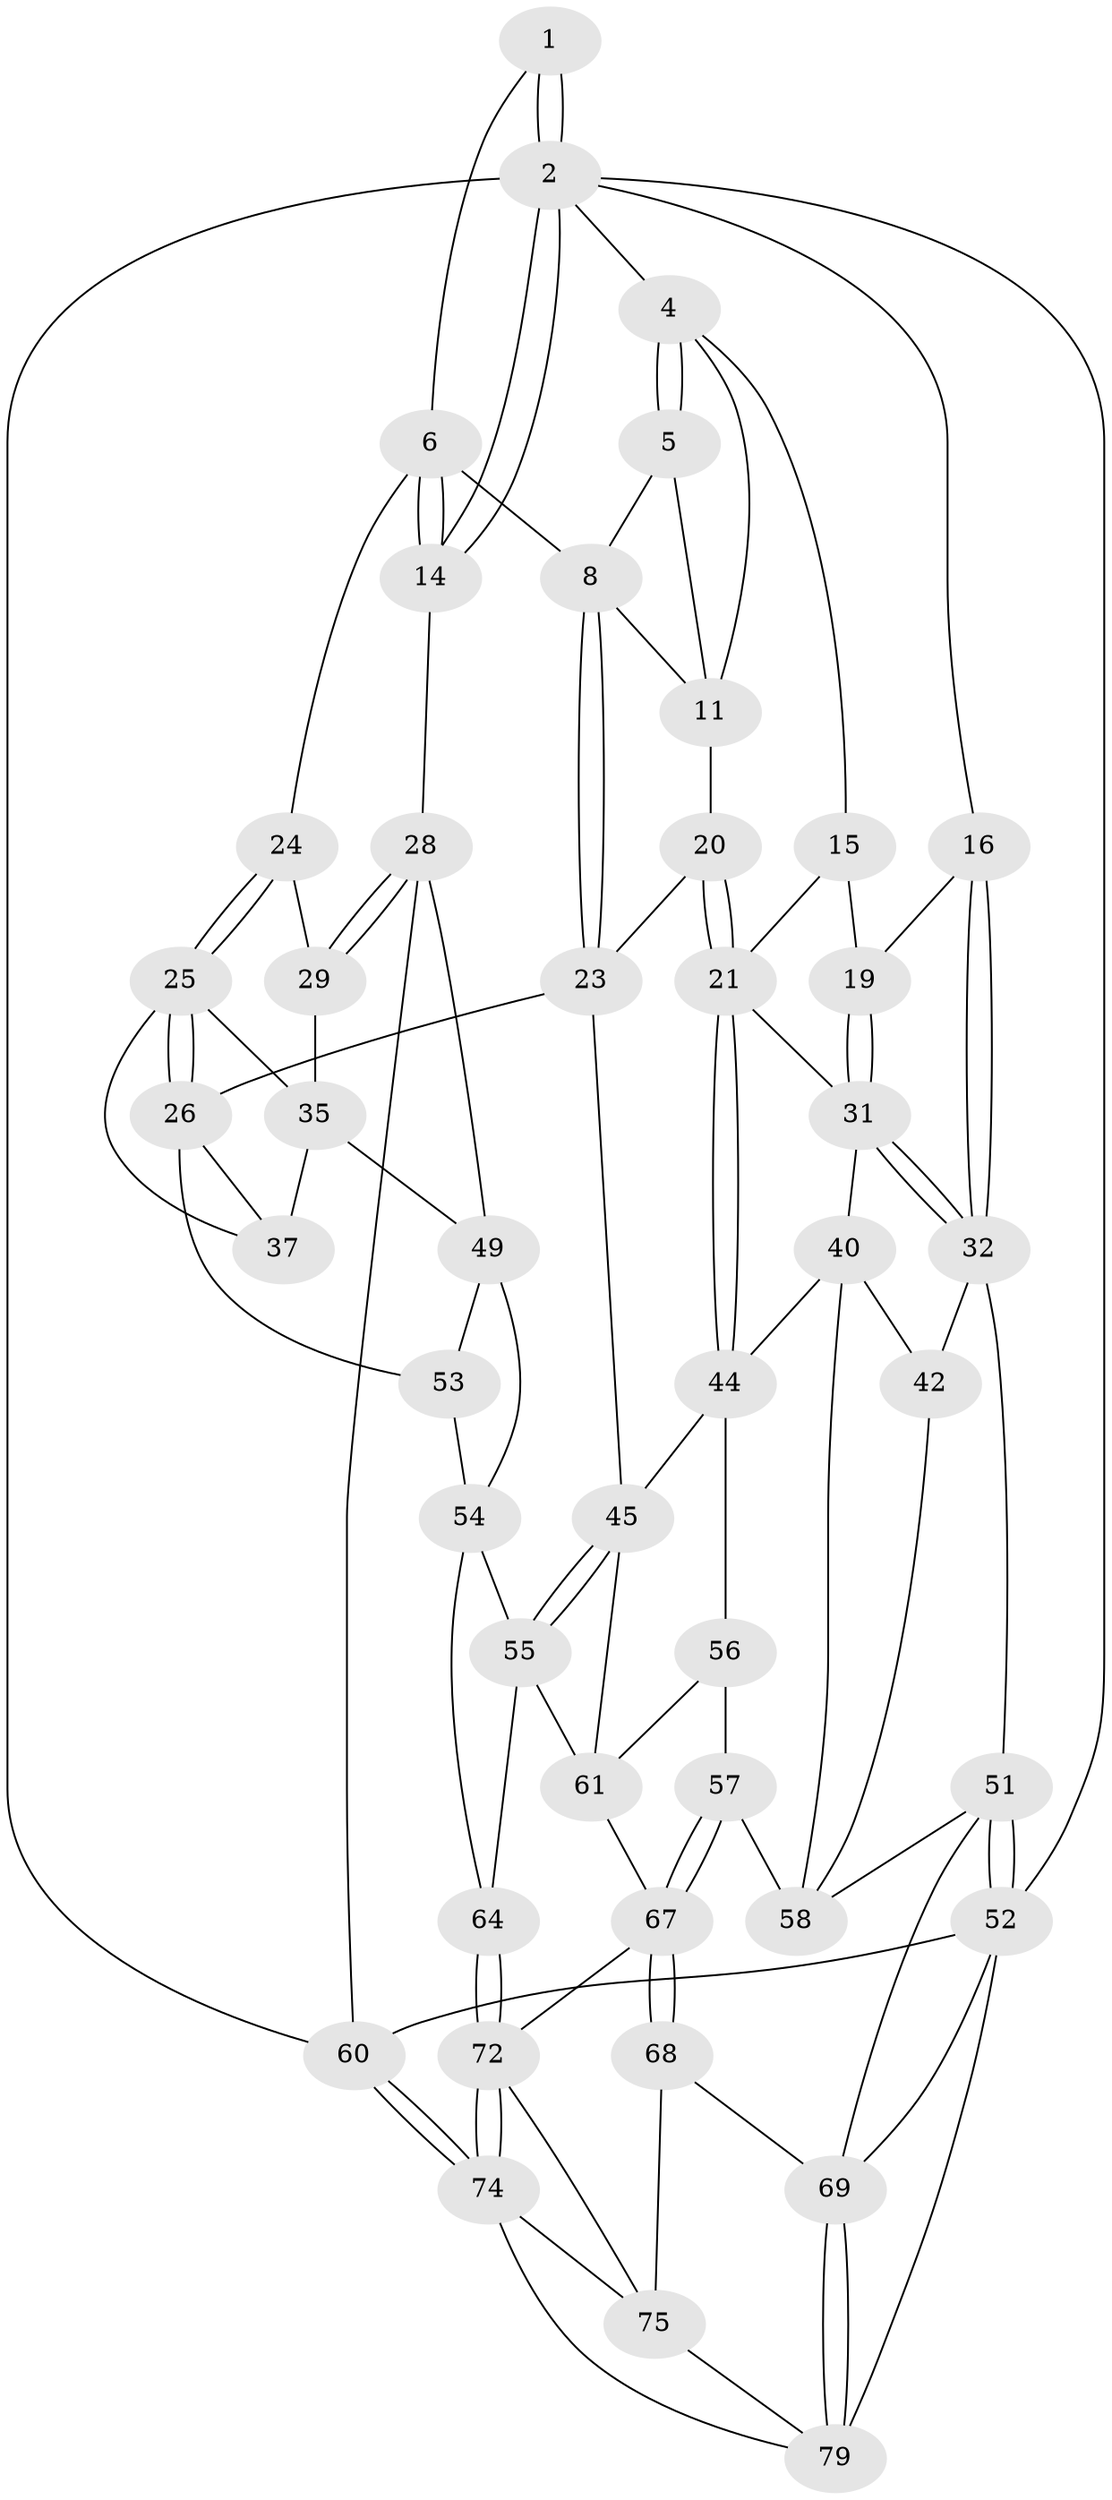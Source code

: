 // original degree distribution, {3: 0.05, 6: 0.25, 5: 0.475, 4: 0.225}
// Generated by graph-tools (version 1.1) at 2025/11/02/27/25 16:11:57]
// undirected, 46 vertices, 106 edges
graph export_dot {
graph [start="1"]
  node [color=gray90,style=filled];
  1 [pos="+0.8567918278472432+0"];
  2 [pos="+1+0",super="+3"];
  4 [pos="+0.2990330355335164+0",super="+12"];
  5 [pos="+0.540463100449433+0",super="+10"];
  6 [pos="+0.8089729525794811+0.1250114503097552",super="+7"];
  8 [pos="+0.7722777170945804+0.16797373248578903",super="+9"];
  11 [pos="+0.48781918264177143+0.19544668695362266",super="+13"];
  14 [pos="+1+0.03979452408800897"];
  15 [pos="+0.4136166067141386+0.18399724303075526",super="+18"];
  16 [pos="+0+0",super="+17"];
  19 [pos="+0.290802290911613+0.2677062036519776"];
  20 [pos="+0.5174545814068768+0.3028359399789887"];
  21 [pos="+0.43735638737162075+0.41612112692514885",super="+22"];
  23 [pos="+0.6536128822299291+0.37723779452010003",super="+27"];
  24 [pos="+0.9073465846573574+0.2791841483551109",super="+30"];
  25 [pos="+0.8503913432741875+0.36556805302096423",super="+36"];
  26 [pos="+0.7565970785573733+0.4467042145482926",super="+38"];
  28 [pos="+1+0.33178687722175854",super="+48"];
  29 [pos="+1+0.3269558315027062",super="+34"];
  31 [pos="+0.23197636050796555+0.3474947325320738",super="+33"];
  32 [pos="+0+0.3522920580471887",super="+43"];
  35 [pos="+0.9152153112716203+0.4644614431692789",super="+39"];
  37 [pos="+0.8679679571085084+0.45726132739732456"];
  40 [pos="+0.27314996164038124+0.5122805112353274",super="+41"];
  42 [pos="+0+0.4167138124128607"];
  44 [pos="+0.44221954637702415+0.4730532730290326",super="+47"];
  45 [pos="+0.6233852652571862+0.4966694123770496",super="+46"];
  49 [pos="+1+0.6408658071675475",super="+50"];
  51 [pos="+0+1",super="+66"];
  52 [pos="+0+1",super="+77"];
  53 [pos="+0.8137859771168626+0.5307540793314127"];
  54 [pos="+0.7813482943358631+0.5849096368363432",super="+59"];
  55 [pos="+0.7218998122535214+0.6163261847023589",super="+63"];
  56 [pos="+0.4173119638692786+0.6227861695934066"];
  57 [pos="+0.2930763814455891+0.6697453379671103"];
  58 [pos="+0.2486970258206889+0.6468606304552575",super="+65"];
  60 [pos="+1+1"];
  61 [pos="+0.5912116989019556+0.7240332722625665",super="+62"];
  64 [pos="+0.7814642342467851+0.7506950607351625"];
  67 [pos="+0.37972758258243783+0.8344966799668246",super="+71"];
  68 [pos="+0.3541223187572727+0.8767958600531123"];
  69 [pos="+0.31581540730056706+0.8833041106446251",super="+70"];
  72 [pos="+0.795822812449353+0.8926063231112042",super="+73"];
  74 [pos="+0.995300659090777+1",super="+78"];
  75 [pos="+0.5587576686684513+0.8776963815072201",super="+76"];
  79 [pos="+0+1",super="+80"];
  1 -- 2;
  1 -- 2;
  1 -- 6;
  2 -- 14;
  2 -- 14;
  2 -- 60;
  2 -- 16;
  2 -- 4;
  2 -- 52;
  4 -- 5;
  4 -- 5;
  4 -- 11;
  4 -- 15;
  5 -- 8;
  5 -- 11;
  6 -- 14;
  6 -- 14;
  6 -- 8;
  6 -- 24;
  8 -- 23;
  8 -- 23;
  8 -- 11;
  11 -- 20;
  14 -- 28;
  15 -- 19;
  15 -- 21;
  16 -- 32;
  16 -- 32;
  16 -- 19;
  19 -- 31;
  19 -- 31;
  20 -- 21;
  20 -- 21;
  20 -- 23;
  21 -- 44;
  21 -- 44;
  21 -- 31;
  23 -- 26;
  23 -- 45;
  24 -- 25;
  24 -- 25;
  24 -- 29 [weight=2];
  25 -- 26;
  25 -- 26;
  25 -- 35;
  25 -- 37;
  26 -- 53;
  26 -- 37;
  28 -- 29;
  28 -- 29;
  28 -- 49;
  28 -- 60;
  29 -- 35;
  31 -- 32;
  31 -- 32;
  31 -- 40;
  32 -- 42;
  32 -- 51;
  35 -- 37;
  35 -- 49;
  40 -- 44;
  40 -- 42;
  40 -- 58;
  42 -- 58;
  44 -- 56;
  44 -- 45;
  45 -- 55;
  45 -- 55;
  45 -- 61;
  49 -- 54;
  49 -- 53;
  51 -- 52;
  51 -- 52;
  51 -- 69;
  51 -- 58;
  52 -- 60;
  52 -- 79;
  52 -- 69;
  53 -- 54;
  54 -- 55;
  54 -- 64;
  55 -- 64;
  55 -- 61;
  56 -- 57;
  56 -- 61;
  57 -- 58;
  57 -- 67;
  57 -- 67;
  60 -- 74;
  60 -- 74;
  61 -- 67;
  64 -- 72;
  64 -- 72;
  67 -- 68;
  67 -- 68;
  67 -- 72;
  68 -- 69;
  68 -- 75;
  69 -- 79;
  69 -- 79;
  72 -- 74;
  72 -- 74;
  72 -- 75;
  74 -- 75;
  74 -- 79;
  75 -- 79;
}
